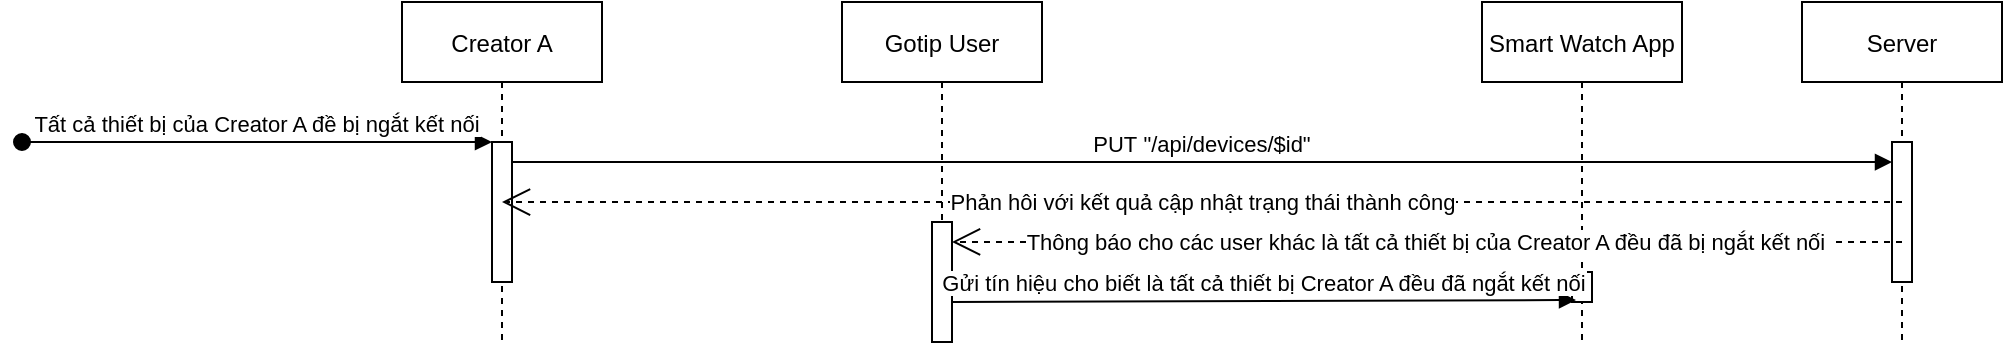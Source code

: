 <mxfile version="20.8.13" type="google"><diagram id="kgpKYQtTHZ0yAKxKKP6v" name="Page-1"><mxGraphModel grid="1" page="1" gridSize="10" guides="1" tooltips="1" connect="1" arrows="1" fold="1" pageScale="1" pageWidth="850" pageHeight="1100" math="0" shadow="0"><root><mxCell id="0"/><mxCell id="1" parent="0"/><mxCell id="3nuBFxr9cyL0pnOWT2aG-1" value="Creator A" style="shape=umlLifeline;perimeter=lifelinePerimeter;container=1;collapsible=0;recursiveResize=0;rounded=0;shadow=0;strokeWidth=1;" vertex="1" parent="1"><mxGeometry x="120" y="80" width="100" height="170" as="geometry"/></mxCell><mxCell id="3nuBFxr9cyL0pnOWT2aG-2" value="" style="points=[];perimeter=orthogonalPerimeter;rounded=0;shadow=0;strokeWidth=1;" vertex="1" parent="3nuBFxr9cyL0pnOWT2aG-1"><mxGeometry x="45" y="70" width="10" height="70" as="geometry"/></mxCell><mxCell id="3nuBFxr9cyL0pnOWT2aG-3" value="Tất cả thiết bị của Creator A đề bị ngắt kết nối" style="verticalAlign=bottom;startArrow=oval;endArrow=block;startSize=8;shadow=0;strokeWidth=1;" edge="1" parent="3nuBFxr9cyL0pnOWT2aG-1" target="3nuBFxr9cyL0pnOWT2aG-2"><mxGeometry relative="1" as="geometry"><mxPoint x="-190" y="70" as="sourcePoint"/></mxGeometry></mxCell><mxCell id="3nuBFxr9cyL0pnOWT2aG-5" value="Gotip User" style="shape=umlLifeline;perimeter=lifelinePerimeter;container=1;collapsible=0;recursiveResize=0;rounded=0;shadow=0;strokeWidth=1;" vertex="1" parent="1"><mxGeometry x="340" y="80" width="100" height="170" as="geometry"/></mxCell><mxCell id="l8GYYI3neYOPtEKVlv53-9" value="" style="points=[];perimeter=orthogonalPerimeter;rounded=0;shadow=0;strokeWidth=1;" vertex="1" parent="3nuBFxr9cyL0pnOWT2aG-5"><mxGeometry x="45" y="110" width="10" height="60" as="geometry"/></mxCell><mxCell id="3nuBFxr9cyL0pnOWT2aG-8" value="PUT &quot;/api/devices/$id&quot;" style="verticalAlign=bottom;endArrow=block;shadow=0;strokeWidth=1;entryX=0;entryY=0.143;entryDx=0;entryDy=0;entryPerimeter=0;" edge="1" parent="1" source="3nuBFxr9cyL0pnOWT2aG-2" target="l8GYYI3neYOPtEKVlv53-5"><mxGeometry relative="1" as="geometry"><mxPoint x="275" y="160" as="sourcePoint"/><mxPoint x="650" y="160" as="targetPoint"/></mxGeometry></mxCell><mxCell id="l8GYYI3neYOPtEKVlv53-1" value="Smart Watch App" style="shape=umlLifeline;perimeter=lifelinePerimeter;container=1;collapsible=0;recursiveResize=0;rounded=0;shadow=0;strokeWidth=1;" vertex="1" parent="1"><mxGeometry x="660" y="80" width="100" height="170" as="geometry"/></mxCell><mxCell id="l8GYYI3neYOPtEKVlv53-11" value="" style="points=[];perimeter=orthogonalPerimeter;rounded=0;shadow=0;strokeWidth=1;" vertex="1" parent="l8GYYI3neYOPtEKVlv53-1"><mxGeometry x="45" y="135" width="10" height="15" as="geometry"/></mxCell><mxCell id="l8GYYI3neYOPtEKVlv53-3" value="Server" style="shape=umlLifeline;perimeter=lifelinePerimeter;container=1;collapsible=0;recursiveResize=0;rounded=0;shadow=0;strokeWidth=1;" vertex="1" parent="1"><mxGeometry x="820" y="80" width="100" height="170" as="geometry"/></mxCell><mxCell id="l8GYYI3neYOPtEKVlv53-5" value="" style="points=[];perimeter=orthogonalPerimeter;rounded=0;shadow=0;strokeWidth=1;" vertex="1" parent="l8GYYI3neYOPtEKVlv53-3"><mxGeometry x="45" y="70" width="10" height="70" as="geometry"/></mxCell><mxCell id="l8GYYI3neYOPtEKVlv53-7" value="Phản hôi với kết quả cập nhật trạng thái thành công" style="endArrow=open;endSize=12;dashed=1;html=1;rounded=0;exitX=0.5;exitY=0.429;exitDx=0;exitDy=0;exitPerimeter=0;" edge="1" parent="1" source="l8GYYI3neYOPtEKVlv53-5" target="3nuBFxr9cyL0pnOWT2aG-1"><mxGeometry width="160" relative="1" as="geometry"><mxPoint x="340" y="410" as="sourcePoint"/><mxPoint x="500" y="410" as="targetPoint"/></mxGeometry></mxCell><mxCell id="l8GYYI3neYOPtEKVlv53-8" value="Thông báo cho các user khác là tất cả thiết bị của Creator A đều đã bị ngắt kết nối&amp;nbsp;" style="endArrow=open;endSize=12;dashed=1;html=1;rounded=0;exitX=0.5;exitY=0.714;exitDx=0;exitDy=0;exitPerimeter=0;" edge="1" parent="1" source="l8GYYI3neYOPtEKVlv53-5" target="l8GYYI3neYOPtEKVlv53-9"><mxGeometry width="160" relative="1" as="geometry"><mxPoint x="660.5" y="210.0" as="sourcePoint"/><mxPoint x="550" y="200" as="targetPoint"/></mxGeometry></mxCell><mxCell id="5BERM9RS6f2UwEZ_7853-1" value="Gửi tín hiệu cho biết là tất cả thiết bị Creator A đều đã ngắt kết nối" style="verticalAlign=bottom;endArrow=block;shadow=0;strokeWidth=1;exitX=1;exitY=0.667;exitDx=0;exitDy=0;exitPerimeter=0;entryX=0.2;entryY=0.933;entryDx=0;entryDy=0;entryPerimeter=0;" edge="1" parent="1" source="l8GYYI3neYOPtEKVlv53-9" target="l8GYYI3neYOPtEKVlv53-11"><mxGeometry relative="1" as="geometry"><mxPoint x="395" y="222" as="sourcePoint"/><mxPoint x="550" y="222" as="targetPoint"/></mxGeometry></mxCell></root></mxGraphModel></diagram></mxfile>